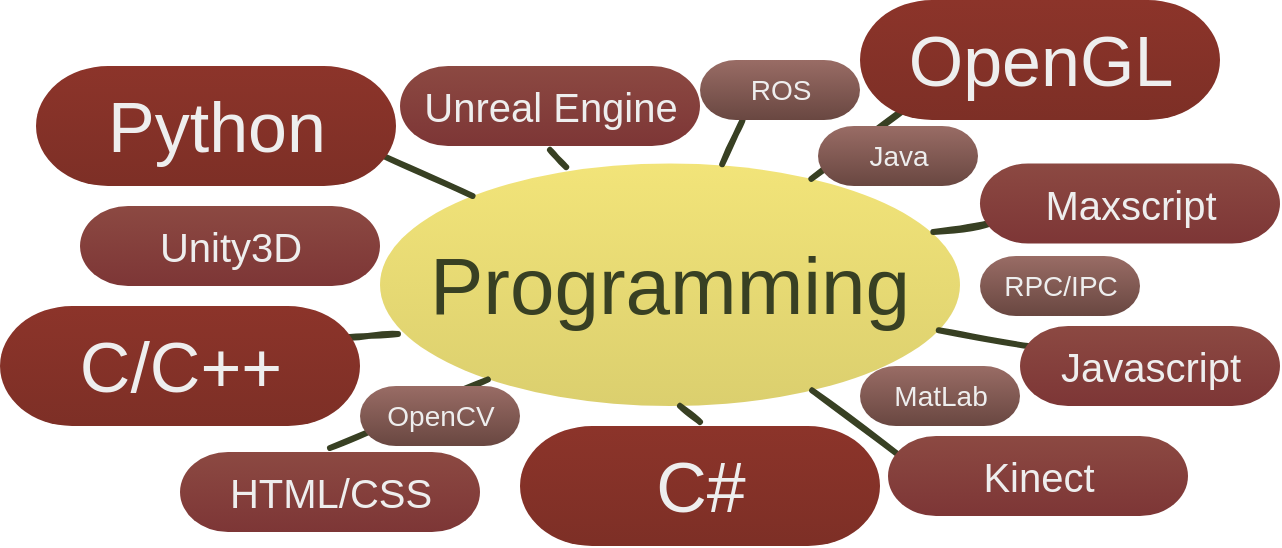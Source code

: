 <mxfile version="13.10.9" type="github">
  <diagram id="6a731a19-8d31-9384-78a2-239565b7b9f0" name="Page-1">
    <mxGraphModel dx="981" dy="526" grid="1" gridSize="10" guides="1" tooltips="1" connect="1" arrows="1" fold="1" page="1" pageScale="1" pageWidth="1169" pageHeight="827" background="#ffffff" math="0" shadow="0">
      <root>
        <mxCell id="0" />
        <mxCell id="1" parent="0" />
        <mxCell id="1350" value="Programming" style="ellipse;whiteSpace=wrap;html=1;shadow=0;fontFamily=Helvetica;fontSize=40;align=center;strokeWidth=3;strokeColor=none;fillColor=#F2E479;fontColor=#384023;gradientColor=#DBCF6E;fontStyle=0;perimeter=ellipsePerimeter;" parent="1" vertex="1">
          <mxGeometry x="410" y="128.75" width="290" height="121.25" as="geometry" />
        </mxCell>
        <mxCell id="iaC6b17GLmA-YWx4HKnk-1615" style="edgeStyle=none;rounded=0;sketch=1;fillWeight=0;hachureGap=4;hachureAngle=-41;jiggle=1;simplification=0;orthogonalLoop=1;jettySize=auto;html=1;exitX=0;exitY=0.75;exitDx=0;exitDy=0;entryX=0.954;entryY=0.282;entryDx=0;entryDy=0;entryPerimeter=0;startSize=5;endArrow=none;strokeColor=#384023;strokeWidth=3;fillColor=#b0e3e6;fontSize=35;fontColor=#384023;" edge="1" parent="1" source="iaC6b17GLmA-YWx4HKnk-1555" target="1350">
          <mxGeometry relative="1" as="geometry" />
        </mxCell>
        <mxCell id="iaC6b17GLmA-YWx4HKnk-1555" value="Maxscript" style="rounded=1;strokeWidth=3;shadow=0;html=1;fontSize=20;strokeColor=none;fontColor=#EEEEEE;arcSize=60;absoluteArcSize=0;perimeter=ellipsePerimeter;fillColor=#8C4942;gradientColor=#7D3636;" vertex="1" parent="1">
          <mxGeometry x="710" y="128.75" width="150" height="40" as="geometry" />
        </mxCell>
        <mxCell id="iaC6b17GLmA-YWx4HKnk-1556" value="Unity3D" style="rounded=1;strokeWidth=3;shadow=0;html=1;fontSize=20;strokeColor=none;fontColor=#EEEEEE;arcSize=60;absoluteArcSize=0;perimeter=ellipsePerimeter;fillColor=#8C4942;gradientColor=#7D3636;" vertex="1" parent="1">
          <mxGeometry x="260" y="150" width="150" height="40" as="geometry" />
        </mxCell>
        <mxCell id="iaC6b17GLmA-YWx4HKnk-1620" style="edgeStyle=none;rounded=0;sketch=1;fillWeight=0;hachureGap=4;hachureAngle=-41;jiggle=1;simplification=0;orthogonalLoop=1;jettySize=auto;html=1;exitX=0.5;exitY=1;exitDx=0;exitDy=0;entryX=0.321;entryY=0.015;entryDx=0;entryDy=0;entryPerimeter=0;startSize=5;endArrow=none;strokeColor=#384023;strokeWidth=3;fillColor=#b0e3e6;fontSize=35;fontColor=#384023;" edge="1" parent="1" source="iaC6b17GLmA-YWx4HKnk-1567" target="1350">
          <mxGeometry relative="1" as="geometry" />
        </mxCell>
        <mxCell id="iaC6b17GLmA-YWx4HKnk-1567" value="Unreal Engine" style="rounded=1;strokeWidth=3;shadow=0;html=1;fontSize=20;strokeColor=none;glass=0;perimeterSpacing=2;arcSize=60;fillOpacity=100;fontColor=#EEEEEE;absoluteArcSize=0;perimeter=ellipsePerimeter;fillColor=#8C4942;gradientColor=#7D3636;" vertex="1" parent="1">
          <mxGeometry x="420" y="80" width="150" height="40" as="geometry" />
        </mxCell>
        <mxCell id="iaC6b17GLmA-YWx4HKnk-1618" style="edgeStyle=none;rounded=0;sketch=1;fillWeight=0;hachureGap=4;hachureAngle=-41;jiggle=1;simplification=0;orthogonalLoop=1;jettySize=auto;html=1;exitX=0;exitY=0.25;exitDx=0;exitDy=0;startSize=5;endArrow=none;strokeColor=#384023;strokeWidth=3;fillColor=#b0e3e6;fontSize=35;fontColor=#384023;" edge="1" parent="1" source="iaC6b17GLmA-YWx4HKnk-1568" target="1350">
          <mxGeometry relative="1" as="geometry" />
        </mxCell>
        <mxCell id="iaC6b17GLmA-YWx4HKnk-1568" value="Kinect" style="rounded=1;strokeWidth=3;shadow=0;html=1;fontSize=20;strokeColor=none;glass=0;perimeterSpacing=2;arcSize=60;fillOpacity=100;fontColor=#EEEEEE;absoluteArcSize=0;perimeter=ellipsePerimeter;fillColor=#8C4942;gradientColor=#7D3636;" vertex="1" parent="1">
          <mxGeometry x="664" y="265" width="150" height="40" as="geometry" />
        </mxCell>
        <mxCell id="iaC6b17GLmA-YWx4HKnk-1613" style="edgeStyle=none;rounded=0;sketch=1;fillWeight=0;hachureGap=4;hachureAngle=-41;jiggle=1;simplification=0;orthogonalLoop=1;jettySize=auto;html=1;exitX=1;exitY=0.75;exitDx=0;exitDy=0;startSize=5;endArrow=none;strokeColor=#384023;strokeWidth=3;fillColor=#b0e3e6;fontSize=35;fontColor=#384023;" edge="1" parent="1" source="iaC6b17GLmA-YWx4HKnk-1569" target="1350">
          <mxGeometry relative="1" as="geometry" />
        </mxCell>
        <mxCell id="iaC6b17GLmA-YWx4HKnk-1569" value="Python" style="rounded=1;strokeWidth=3;shadow=0;html=1;fontSize=35;strokeColor=none;fillColor=#8C342A;glass=0;perimeterSpacing=2;arcSize=60;fillOpacity=100;fontColor=#EEEEEE;absoluteArcSize=0;gradientColor=#7D2F26;perimeter=ellipsePerimeter;" vertex="1" parent="1">
          <mxGeometry x="238" y="80" width="180" height="60" as="geometry" />
        </mxCell>
        <mxCell id="iaC6b17GLmA-YWx4HKnk-1619" style="edgeStyle=none;rounded=0;sketch=1;fillWeight=0;hachureGap=4;hachureAngle=-41;jiggle=1;simplification=0;orthogonalLoop=1;jettySize=auto;html=1;exitX=1;exitY=0.25;exitDx=0;exitDy=0;entryX=0.031;entryY=0.703;entryDx=0;entryDy=0;entryPerimeter=0;startSize=5;endArrow=none;strokeColor=#384023;strokeWidth=3;fillColor=#b0e3e6;fontSize=35;fontColor=#384023;" edge="1" parent="1" source="iaC6b17GLmA-YWx4HKnk-1579" target="1350">
          <mxGeometry relative="1" as="geometry" />
        </mxCell>
        <mxCell id="iaC6b17GLmA-YWx4HKnk-1579" value="C/C++" style="rounded=1;strokeWidth=3;shadow=0;html=1;fontSize=35;strokeColor=none;fillColor=#8C342A;glass=0;perimeterSpacing=2;arcSize=60;fillOpacity=100;fontColor=#EEEEEE;absoluteArcSize=0;gradientColor=#7D2F26;perimeter=ellipsePerimeter;" vertex="1" parent="1">
          <mxGeometry x="220" y="200" width="180" height="60" as="geometry" />
        </mxCell>
        <mxCell id="iaC6b17GLmA-YWx4HKnk-1614" style="edgeStyle=none;rounded=0;sketch=1;fillWeight=0;hachureGap=4;hachureAngle=-41;jiggle=1;simplification=0;orthogonalLoop=1;jettySize=auto;html=1;exitX=0;exitY=1;exitDx=0;exitDy=0;startSize=5;endArrow=none;strokeColor=#384023;strokeWidth=3;fillColor=#b0e3e6;fontSize=35;fontColor=#384023;" edge="1" parent="1" source="iaC6b17GLmA-YWx4HKnk-1582" target="1350">
          <mxGeometry relative="1" as="geometry" />
        </mxCell>
        <mxCell id="iaC6b17GLmA-YWx4HKnk-1582" value="OpenGL" style="rounded=1;strokeWidth=3;shadow=0;fontSize=35;strokeColor=none;fillColor=#8C342A;glass=0;perimeterSpacing=2;arcSize=60;fillOpacity=100;labelBackgroundColor=none;labelBorderColor=none;html=1;fontFamily=Helvetica;absoluteArcSize=0;imageAspect=1;portConstraintRotation=0;container=0;comic=0;fontColor=#EEEEEE;gradientColor=#7D2F26;perimeter=ellipsePerimeter;" vertex="1" parent="1">
          <mxGeometry x="650" y="47" width="180" height="60" as="geometry" />
        </mxCell>
        <mxCell id="iaC6b17GLmA-YWx4HKnk-1621" style="edgeStyle=none;rounded=0;sketch=1;fillWeight=0;hachureGap=4;hachureAngle=-41;jiggle=1;simplification=0;orthogonalLoop=1;jettySize=auto;html=1;exitX=0.25;exitY=1;exitDx=0;exitDy=0;entryX=0.59;entryY=0.003;entryDx=0;entryDy=0;entryPerimeter=0;startSize=5;endArrow=none;strokeColor=#384023;strokeWidth=3;fillColor=#b0e3e6;fontSize=35;fontColor=#384023;" edge="1" parent="1" source="iaC6b17GLmA-YWx4HKnk-1583" target="1350">
          <mxGeometry relative="1" as="geometry" />
        </mxCell>
        <mxCell id="iaC6b17GLmA-YWx4HKnk-1583" value="&lt;div style=&quot;font-size: 14px;&quot;&gt;ROS&lt;/div&gt;" style="rounded=1;strokeWidth=3;shadow=0;html=1;fontSize=14;strokeColor=none;glass=0;perimeterSpacing=2;arcSize=60;fillOpacity=100;fontColor=#EEEEEE;absoluteArcSize=0;perimeter=ellipsePerimeter;fillColor=#996C65;gradientColor=#694741;" vertex="1" parent="1">
          <mxGeometry x="570" y="77" width="80" height="30" as="geometry" />
        </mxCell>
        <mxCell id="iaC6b17GLmA-YWx4HKnk-1622" style="edgeStyle=none;rounded=0;sketch=1;fillWeight=0;hachureGap=4;hachureAngle=-41;jiggle=1;simplification=0;orthogonalLoop=1;jettySize=auto;html=1;exitX=0.5;exitY=0;exitDx=0;exitDy=0;entryX=0.186;entryY=0.891;entryDx=0;entryDy=0;entryPerimeter=0;startSize=5;endArrow=none;strokeColor=#384023;strokeWidth=3;fillColor=#b0e3e6;fontSize=35;fontColor=#384023;" edge="1" parent="1" source="iaC6b17GLmA-YWx4HKnk-1584" target="1350">
          <mxGeometry relative="1" as="geometry" />
        </mxCell>
        <mxCell id="iaC6b17GLmA-YWx4HKnk-1584" value="HTML/CSS" style="rounded=1;strokeWidth=3;shadow=0;html=1;fontSize=20;strokeColor=none;glass=0;perimeterSpacing=2;arcSize=60;fillOpacity=100;fontColor=#EEEEEE;absoluteArcSize=0;perimeter=ellipsePerimeter;fillColor=#8C4942;gradientColor=#7D3636;" vertex="1" parent="1">
          <mxGeometry x="310" y="273" width="150" height="40" as="geometry" />
        </mxCell>
        <mxCell id="iaC6b17GLmA-YWx4HKnk-1586" value="RPC/IPC" style="rounded=1;strokeWidth=3;shadow=0;html=1;fontSize=14;strokeColor=none;glass=0;perimeterSpacing=2;arcSize=60;fillOpacity=100;fontColor=#EEEEEE;absoluteArcSize=0;perimeter=ellipsePerimeter;fillColor=#996C65;gradientColor=#694741;" vertex="1" parent="1">
          <mxGeometry x="710" y="175" width="80" height="30" as="geometry" />
        </mxCell>
        <mxCell id="iaC6b17GLmA-YWx4HKnk-1616" style="edgeStyle=none;rounded=0;sketch=1;fillWeight=0;hachureGap=4;hachureAngle=-41;jiggle=1;simplification=0;orthogonalLoop=1;jettySize=auto;html=1;exitX=0;exitY=0.25;exitDx=0;exitDy=0;startSize=5;endArrow=none;strokeColor=#384023;strokeWidth=3;fillColor=#b0e3e6;fontSize=35;fontColor=#384023;" edge="1" parent="1" source="iaC6b17GLmA-YWx4HKnk-1587" target="1350">
          <mxGeometry relative="1" as="geometry" />
        </mxCell>
        <mxCell id="iaC6b17GLmA-YWx4HKnk-1587" value="Javascript" style="rounded=1;strokeWidth=3;shadow=0;html=1;fontSize=20;glass=0;sketch=0;strokeColor=none;perimeterSpacing=2;arcSize=60;fillOpacity=100;fontColor=#EEEEEE;absoluteArcSize=0;perimeter=ellipsePerimeter;fillColor=#8C4942;gradientColor=#7D3636;" vertex="1" parent="1">
          <mxGeometry x="730" y="210" width="130" height="40" as="geometry" />
        </mxCell>
        <mxCell id="iaC6b17GLmA-YWx4HKnk-1617" style="edgeStyle=none;rounded=0;sketch=1;fillWeight=0;hachureGap=4;hachureAngle=-41;jiggle=1;simplification=0;orthogonalLoop=1;jettySize=auto;html=1;exitX=0.5;exitY=0;exitDx=0;exitDy=0;startSize=5;endArrow=none;strokeColor=#384023;strokeWidth=3;fillColor=#b0e3e6;fontSize=35;fontColor=#384023;" edge="1" parent="1" source="iaC6b17GLmA-YWx4HKnk-1588">
          <mxGeometry relative="1" as="geometry">
            <mxPoint x="560" y="250" as="targetPoint" />
          </mxGeometry>
        </mxCell>
        <mxCell id="iaC6b17GLmA-YWx4HKnk-1588" value="C#" style="rounded=1;strokeWidth=3;shadow=0;html=1;fontSize=35;strokeColor=none;fillColor=#8C342A;glass=0;perimeterSpacing=2;arcSize=60;fillOpacity=100;fontColor=#EEEEEE;absoluteArcSize=0;gradientColor=#7D2F26;perimeter=ellipsePerimeter;" vertex="1" parent="1">
          <mxGeometry x="480" y="260" width="180" height="60" as="geometry" />
        </mxCell>
        <mxCell id="iaC6b17GLmA-YWx4HKnk-1589" value="Java" style="rounded=1;strokeWidth=3;shadow=0;html=1;fontSize=14;strokeColor=none;glass=0;perimeterSpacing=2;arcSize=60;fillOpacity=100;fontColor=#EEEEEE;absoluteArcSize=0;perimeter=ellipsePerimeter;fillColor=#996C65;gradientColor=#694741;" vertex="1" parent="1">
          <mxGeometry x="629" y="110" width="80" height="30" as="geometry" />
        </mxCell>
        <mxCell id="iaC6b17GLmA-YWx4HKnk-1590" value="MatLab" style="rounded=1;strokeWidth=3;shadow=0;html=1;fontSize=14;strokeColor=none;glass=0;perimeterSpacing=2;arcSize=60;fillOpacity=100;fontColor=#EEEEEE;absoluteArcSize=0;perimeter=ellipsePerimeter;fillColor=#996C65;gradientColor=#694741;" vertex="1" parent="1">
          <mxGeometry x="650" y="230" width="80" height="30" as="geometry" />
        </mxCell>
        <mxCell id="iaC6b17GLmA-YWx4HKnk-1591" value="OpenCV" style="rounded=1;strokeWidth=3;shadow=0;html=1;fontSize=14;strokeColor=none;glass=0;perimeterSpacing=2;arcSize=60;fillOpacity=100;fontColor=#EEEEEE;absoluteArcSize=0;perimeter=ellipsePerimeter;fillColor=#996C65;gradientColor=#694741;" vertex="1" parent="1">
          <mxGeometry x="400" y="240" width="80" height="30" as="geometry" />
        </mxCell>
      </root>
    </mxGraphModel>
  </diagram>
</mxfile>
